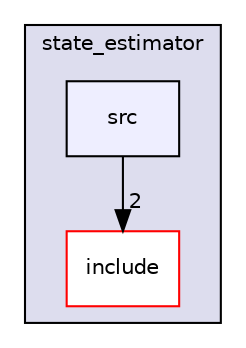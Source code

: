 digraph "catkin_ws/src/navigation/state_estimator/src" {
  compound=true
  node [ fontsize="10", fontname="Helvetica"];
  edge [ labelfontsize="10", labelfontname="Helvetica"];
  subgraph clusterdir_76d95d0af9c627b601f94888e8239a35 {
    graph [ bgcolor="#ddddee", pencolor="black", label="state_estimator" fontname="Helvetica", fontsize="10", URL="dir_76d95d0af9c627b601f94888e8239a35.html"]
  dir_e339b3d05968856adbe39e3554592a07 [shape=box label="include" fillcolor="white" style="filled" color="red" URL="dir_e339b3d05968856adbe39e3554592a07.html"];
  dir_3fd93bdf6a615c37cd26505c14a8cdfe [shape=box, label="src", style="filled", fillcolor="#eeeeff", pencolor="black", URL="dir_3fd93bdf6a615c37cd26505c14a8cdfe.html"];
  }
  dir_3fd93bdf6a615c37cd26505c14a8cdfe->dir_e339b3d05968856adbe39e3554592a07 [headlabel="2", labeldistance=1.5 headhref="dir_000080_000078.html"];
}
